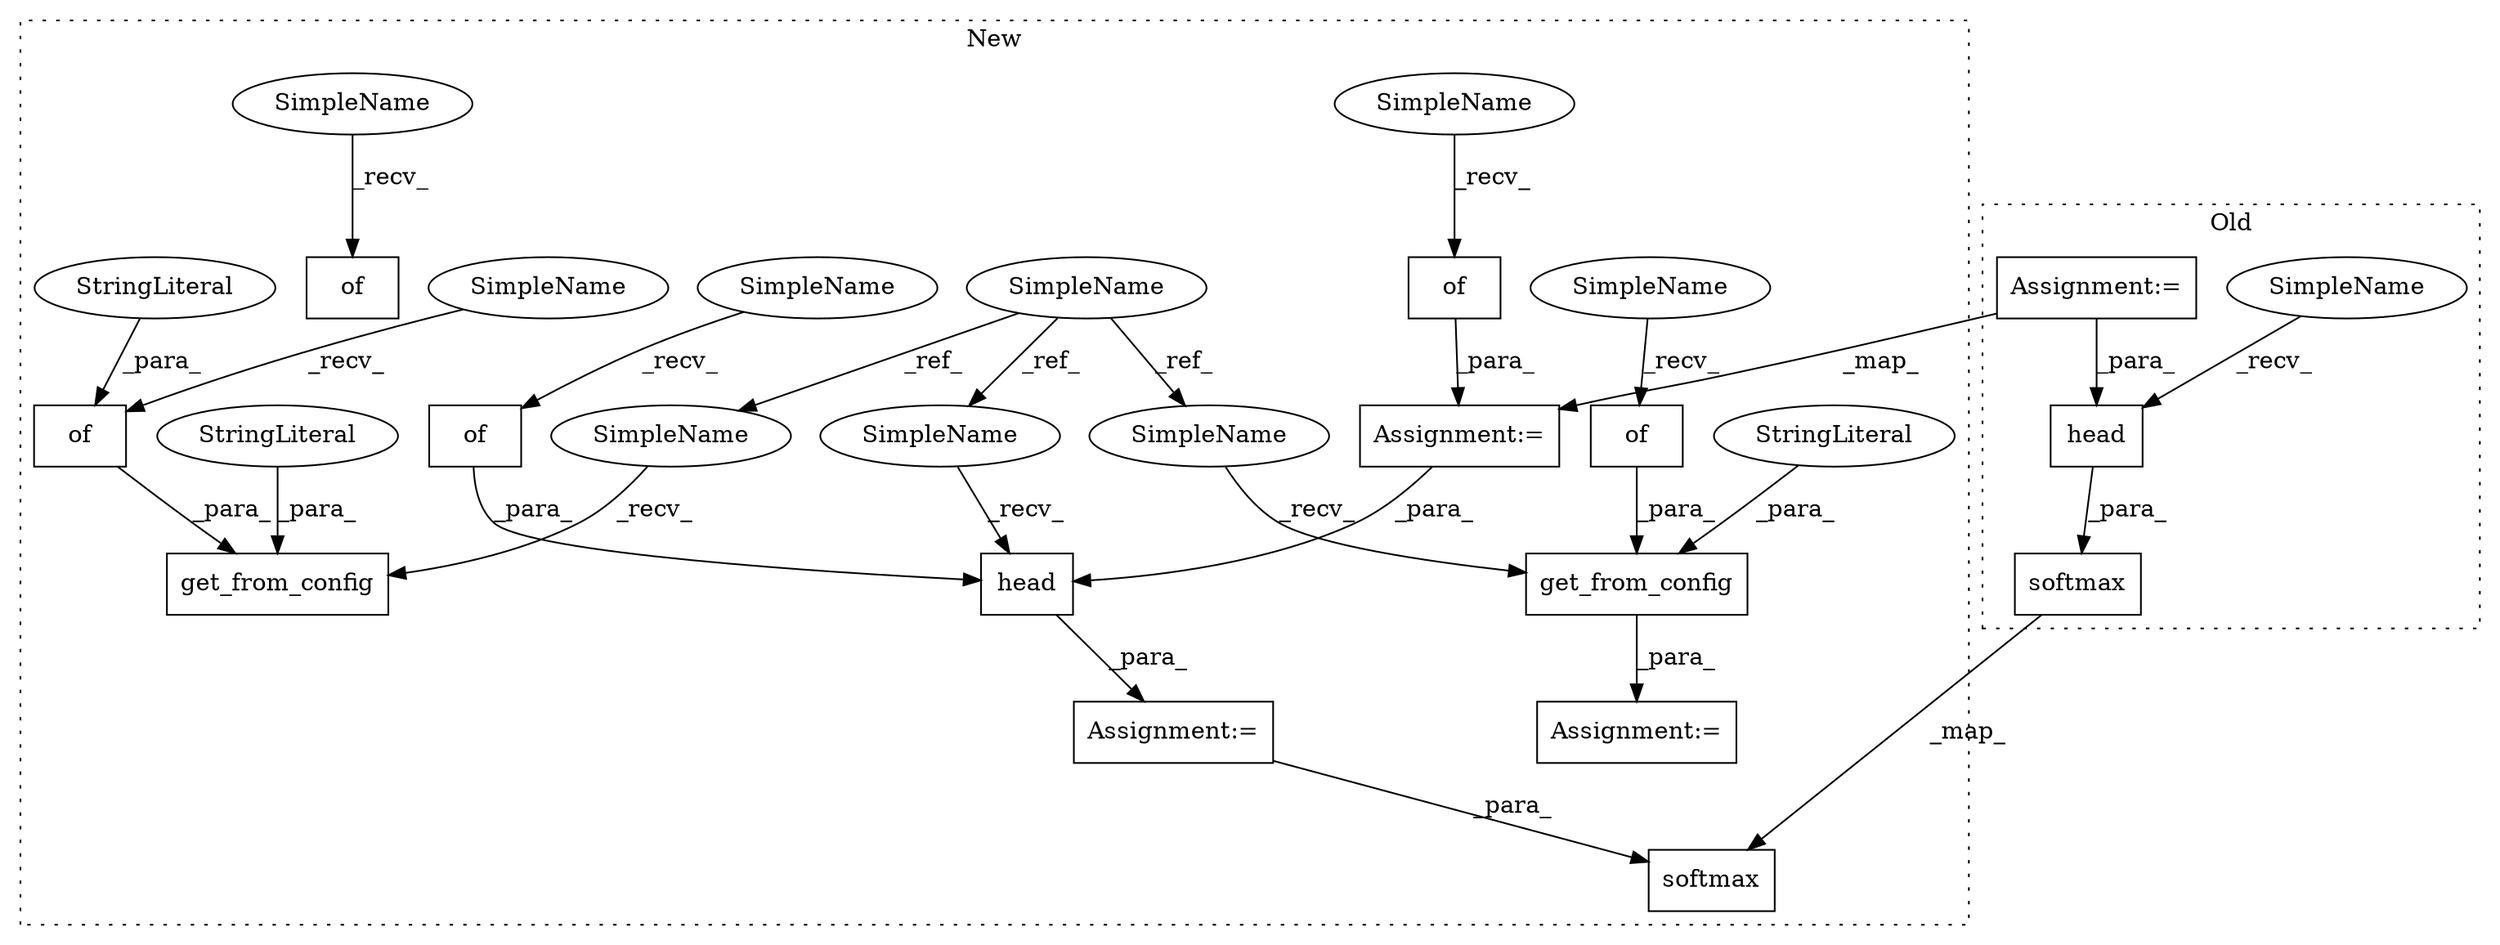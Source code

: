 digraph G {
subgraph cluster0 {
1 [label="head" a="32" s="1203,1240" l="5,1" shape="box"];
11 [label="Assignment:=" a="7" s="1010" l="1" shape="box"];
13 [label="softmax" a="32" s="1319,1351" l="8,1" shape="box"];
28 [label="SimpleName" a="42" s="1198" l="4" shape="ellipse"];
label = "Old";
style="dotted";
}
subgraph cluster1 {
2 [label="of" a="32" s="1548" l="4" shape="box"];
3 [label="of" a="32" s="943,963" l="3,1" shape="box"];
4 [label="get_from_config" a="32" s="909,964" l="16,1" shape="box"];
5 [label="head" a="32" s="1533,1552" l="5,1" shape="box"];
6 [label="SimpleName" a="42" s="153" l="4" shape="ellipse"];
7 [label="get_from_config" a="32" s="1057,1112" l="16,1" shape="box"];
8 [label="StringLiteral" a="45" s="946" l="9" shape="ellipse"];
9 [label="StringLiteral" a="45" s="925" l="13" shape="ellipse"];
10 [label="StringLiteral" a="45" s="1073" l="6" shape="ellipse"];
12 [label="Assignment:=" a="7" s="1430" l="1" shape="box"];
14 [label="softmax" a="32" s="1633,1665" l="8,1" shape="box"];
15 [label="of" a="32" s="1473" l="4" shape="box"];
16 [label="Assignment:=" a="7" s="1051" l="1" shape="box"];
17 [label="of" a="32" s="1163,1183" l="3,1" shape="box"];
18 [label="Assignment:=" a="7" s="1527" l="1" shape="box"];
19 [label="of" a="32" s="1084,1111" l="3,1" shape="box"];
20 [label="SimpleName" a="42" s="1080" l="3" shape="ellipse"];
21 [label="SimpleName" a="42" s="1544" l="3" shape="ellipse"];
22 [label="SimpleName" a="42" s="1469" l="3" shape="ellipse"];
23 [label="SimpleName" a="42" s="1159" l="3" shape="ellipse"];
24 [label="SimpleName" a="42" s="939" l="3" shape="ellipse"];
25 [label="SimpleName" a="42" s="1052" l="4" shape="ellipse"];
26 [label="SimpleName" a="42" s="1528" l="4" shape="ellipse"];
27 [label="SimpleName" a="42" s="904" l="4" shape="ellipse"];
label = "New";
style="dotted";
}
1 -> 13 [label="_para_"];
2 -> 5 [label="_para_"];
3 -> 4 [label="_para_"];
5 -> 18 [label="_para_"];
6 -> 26 [label="_ref_"];
6 -> 25 [label="_ref_"];
6 -> 27 [label="_ref_"];
7 -> 16 [label="_para_"];
8 -> 3 [label="_para_"];
9 -> 4 [label="_para_"];
10 -> 7 [label="_para_"];
11 -> 12 [label="_map_"];
11 -> 1 [label="_para_"];
12 -> 5 [label="_para_"];
13 -> 14 [label="_map_"];
15 -> 12 [label="_para_"];
18 -> 14 [label="_para_"];
19 -> 7 [label="_para_"];
20 -> 19 [label="_recv_"];
21 -> 2 [label="_recv_"];
22 -> 15 [label="_recv_"];
23 -> 17 [label="_recv_"];
24 -> 3 [label="_recv_"];
25 -> 7 [label="_recv_"];
26 -> 5 [label="_recv_"];
27 -> 4 [label="_recv_"];
28 -> 1 [label="_recv_"];
}